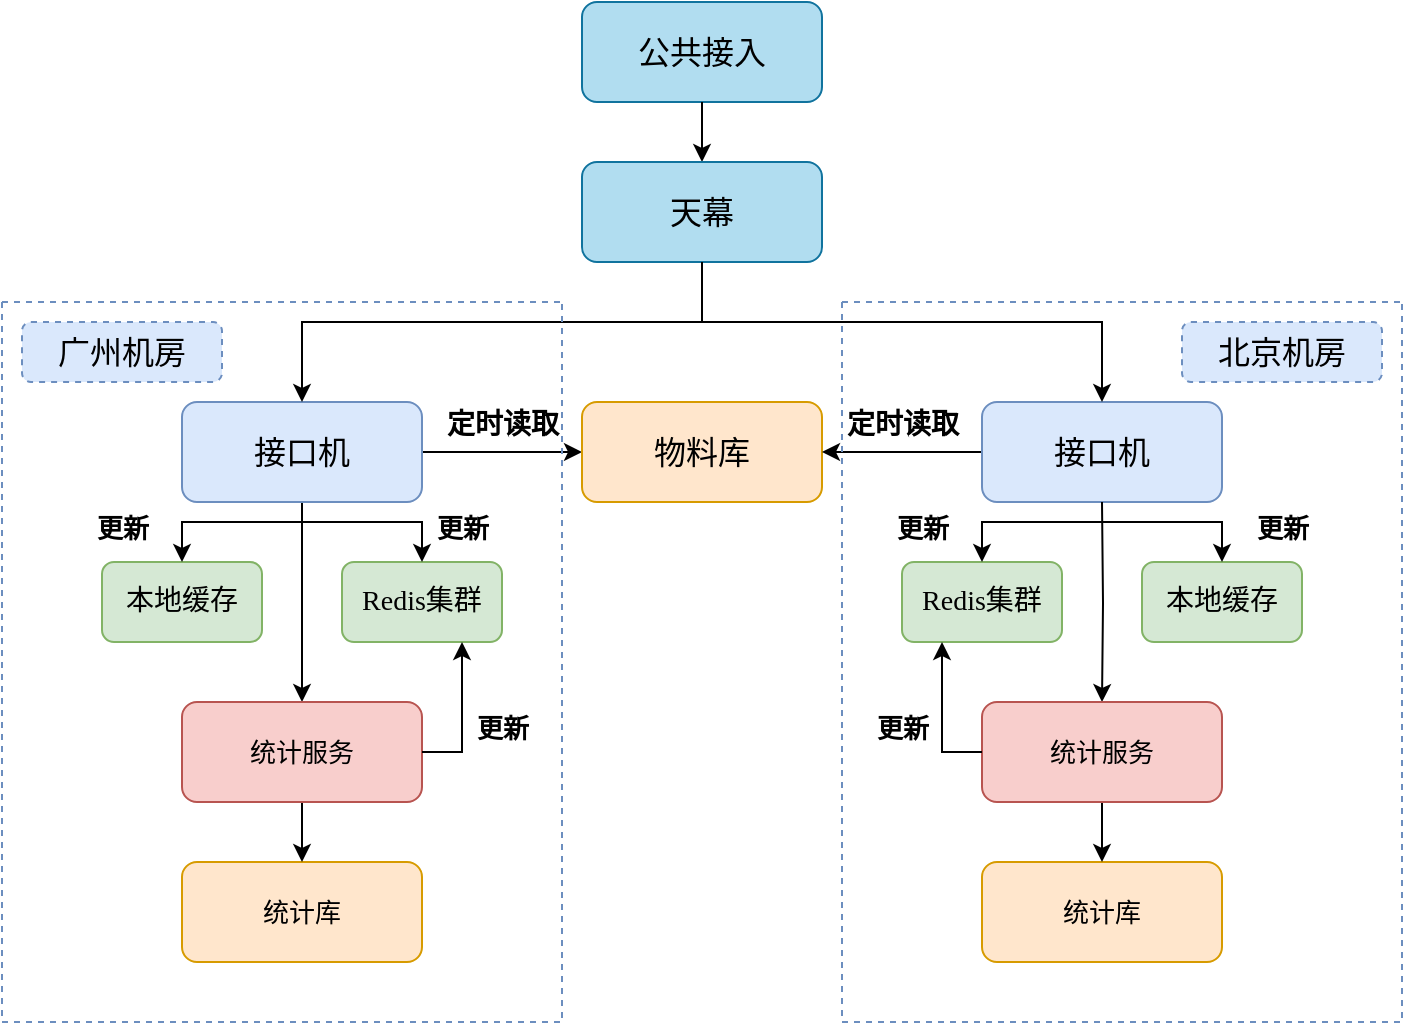 <mxfile version="20.6.2" type="github">
  <diagram id="g9lIh40SCM5yrg_2Grmj" name="第 1 页">
    <mxGraphModel dx="1185" dy="655" grid="1" gridSize="10" guides="1" tooltips="1" connect="1" arrows="1" fold="1" page="1" pageScale="1" pageWidth="827" pageHeight="1169" math="0" shadow="0">
      <root>
        <mxCell id="0" />
        <mxCell id="1" parent="0" />
        <mxCell id="cMaKHw8jRYIHUP9vU9VQ-1" value="&lt;font style=&quot;font-size: 16px;&quot;&gt;公共接入&lt;/font&gt;" style="rounded=1;whiteSpace=wrap;html=1;fillColor=#b1ddf0;strokeColor=#10739e;fontFamily=Verdana;" vertex="1" parent="1">
          <mxGeometry x="340" y="60" width="120" height="50" as="geometry" />
        </mxCell>
        <mxCell id="cMaKHw8jRYIHUP9vU9VQ-2" value="" style="endArrow=classic;html=1;rounded=0;fontFamily=Verdana;fontSize=16;exitX=0.5;exitY=1;exitDx=0;exitDy=0;" edge="1" parent="1" source="cMaKHw8jRYIHUP9vU9VQ-1">
          <mxGeometry width="50" height="50" relative="1" as="geometry">
            <mxPoint x="390" y="430" as="sourcePoint" />
            <mxPoint x="400" y="140" as="targetPoint" />
          </mxGeometry>
        </mxCell>
        <mxCell id="cMaKHw8jRYIHUP9vU9VQ-4" value="天幕" style="rounded=1;whiteSpace=wrap;html=1;fontFamily=Verdana;fontSize=16;fillColor=#b1ddf0;strokeColor=#10739e;" vertex="1" parent="1">
          <mxGeometry x="340" y="140" width="120" height="50" as="geometry" />
        </mxCell>
        <mxCell id="cMaKHw8jRYIHUP9vU9VQ-8" value="" style="edgeStyle=orthogonalEdgeStyle;rounded=0;orthogonalLoop=1;jettySize=auto;html=1;fontFamily=Verdana;fontSize=16;" edge="1" parent="1" source="cMaKHw8jRYIHUP9vU9VQ-5" target="cMaKHw8jRYIHUP9vU9VQ-6">
          <mxGeometry relative="1" as="geometry" />
        </mxCell>
        <mxCell id="cMaKHw8jRYIHUP9vU9VQ-82" value="" style="edgeStyle=orthogonalEdgeStyle;rounded=0;orthogonalLoop=1;jettySize=auto;html=1;fontFamily=Verdana;fontSize=13;" edge="1" parent="1" source="cMaKHw8jRYIHUP9vU9VQ-5" target="cMaKHw8jRYIHUP9vU9VQ-29">
          <mxGeometry relative="1" as="geometry" />
        </mxCell>
        <mxCell id="cMaKHw8jRYIHUP9vU9VQ-5" value="接口机" style="rounded=1;whiteSpace=wrap;html=1;fontFamily=Verdana;fontSize=16;fillColor=#dae8fc;strokeColor=#6c8ebf;" vertex="1" parent="1">
          <mxGeometry x="140" y="260" width="120" height="50" as="geometry" />
        </mxCell>
        <mxCell id="cMaKHw8jRYIHUP9vU9VQ-6" value="物料库" style="rounded=1;whiteSpace=wrap;html=1;fontFamily=Verdana;fontSize=16;fillColor=#ffe6cc;strokeColor=#d79b00;" vertex="1" parent="1">
          <mxGeometry x="340" y="260" width="120" height="50" as="geometry" />
        </mxCell>
        <mxCell id="cMaKHw8jRYIHUP9vU9VQ-10" value="&lt;font style=&quot;font-size: 14px;&quot;&gt;&lt;b&gt;定时读取&lt;/b&gt;&lt;/font&gt;" style="text;strokeColor=none;fillColor=none;html=1;fontSize=16;fontStyle=0;verticalAlign=middle;align=center;fontFamily=Verdana;" vertex="1" parent="1">
          <mxGeometry x="250" y="250" width="100" height="40" as="geometry" />
        </mxCell>
        <mxCell id="cMaKHw8jRYIHUP9vU9VQ-15" value="本地缓存" style="rounded=1;whiteSpace=wrap;html=1;fontFamily=Verdana;fontSize=14;fillColor=#d5e8d4;strokeColor=#82b366;" vertex="1" parent="1">
          <mxGeometry x="100" y="340" width="80" height="40" as="geometry" />
        </mxCell>
        <mxCell id="cMaKHw8jRYIHUP9vU9VQ-16" value="Redis集群" style="rounded=1;whiteSpace=wrap;html=1;fontFamily=Verdana;fontSize=14;fillColor=#d5e8d4;strokeColor=#82b366;" vertex="1" parent="1">
          <mxGeometry x="220" y="340" width="80" height="40" as="geometry" />
        </mxCell>
        <mxCell id="cMaKHw8jRYIHUP9vU9VQ-28" value="统计库" style="rounded=1;whiteSpace=wrap;html=1;fontFamily=Verdana;fontSize=13;fillColor=#ffe6cc;strokeColor=#d79b00;" vertex="1" parent="1">
          <mxGeometry x="140" y="490" width="120" height="50" as="geometry" />
        </mxCell>
        <mxCell id="cMaKHw8jRYIHUP9vU9VQ-87" value="" style="edgeStyle=orthogonalEdgeStyle;rounded=0;orthogonalLoop=1;jettySize=auto;html=1;fontFamily=Verdana;fontSize=13;" edge="1" parent="1" source="cMaKHw8jRYIHUP9vU9VQ-29" target="cMaKHw8jRYIHUP9vU9VQ-28">
          <mxGeometry relative="1" as="geometry" />
        </mxCell>
        <mxCell id="cMaKHw8jRYIHUP9vU9VQ-29" value="统计服务" style="rounded=1;whiteSpace=wrap;html=1;fontFamily=Verdana;fontSize=13;fillColor=#f8cecc;strokeColor=#b85450;" vertex="1" parent="1">
          <mxGeometry x="140" y="410" width="120" height="50" as="geometry" />
        </mxCell>
        <mxCell id="cMaKHw8jRYIHUP9vU9VQ-52" value="&lt;span style=&quot;font-size: 13px;&quot;&gt;更新&lt;/span&gt;" style="text;strokeColor=none;fillColor=none;html=1;fontSize=24;fontStyle=1;verticalAlign=middle;align=center;fontFamily=Verdana;" vertex="1" parent="1">
          <mxGeometry x="230" y="300" width="100" height="40" as="geometry" />
        </mxCell>
        <mxCell id="cMaKHw8jRYIHUP9vU9VQ-84" value="" style="edgeStyle=segmentEdgeStyle;endArrow=classic;html=1;rounded=0;fontFamily=Verdana;fontSize=13;entryX=0.5;entryY=0;entryDx=0;entryDy=0;" edge="1" parent="1" target="cMaKHw8jRYIHUP9vU9VQ-15">
          <mxGeometry width="50" height="50" relative="1" as="geometry">
            <mxPoint x="200" y="320" as="sourcePoint" />
            <mxPoint x="440" y="260" as="targetPoint" />
          </mxGeometry>
        </mxCell>
        <mxCell id="cMaKHw8jRYIHUP9vU9VQ-86" value="" style="edgeStyle=segmentEdgeStyle;endArrow=classic;html=1;rounded=0;fontFamily=Verdana;fontSize=13;entryX=0.5;entryY=0;entryDx=0;entryDy=0;" edge="1" parent="1" target="cMaKHw8jRYIHUP9vU9VQ-16">
          <mxGeometry width="50" height="50" relative="1" as="geometry">
            <mxPoint x="200" y="320" as="sourcePoint" />
            <mxPoint x="440" y="260" as="targetPoint" />
          </mxGeometry>
        </mxCell>
        <mxCell id="cMaKHw8jRYIHUP9vU9VQ-88" value="" style="edgeStyle=segmentEdgeStyle;endArrow=classic;html=1;rounded=0;fontFamily=Verdana;fontSize=13;exitX=1;exitY=0.5;exitDx=0;exitDy=0;entryX=0.75;entryY=1;entryDx=0;entryDy=0;" edge="1" parent="1" source="cMaKHw8jRYIHUP9vU9VQ-29" target="cMaKHw8jRYIHUP9vU9VQ-16">
          <mxGeometry width="50" height="50" relative="1" as="geometry">
            <mxPoint x="390" y="310" as="sourcePoint" />
            <mxPoint x="300" y="400" as="targetPoint" />
          </mxGeometry>
        </mxCell>
        <mxCell id="cMaKHw8jRYIHUP9vU9VQ-89" value="&lt;span style=&quot;font-size: 13px;&quot;&gt;更新&lt;/span&gt;" style="text;strokeColor=none;fillColor=none;html=1;fontSize=24;fontStyle=1;verticalAlign=middle;align=center;fontFamily=Verdana;" vertex="1" parent="1">
          <mxGeometry x="60" y="300" width="100" height="40" as="geometry" />
        </mxCell>
        <mxCell id="cMaKHw8jRYIHUP9vU9VQ-90" value="&lt;span style=&quot;font-size: 13px;&quot;&gt;更新&lt;/span&gt;" style="text;strokeColor=none;fillColor=none;html=1;fontSize=24;fontStyle=1;verticalAlign=middle;align=center;fontFamily=Verdana;" vertex="1" parent="1">
          <mxGeometry x="250" y="400" width="100" height="40" as="geometry" />
        </mxCell>
        <mxCell id="cMaKHw8jRYIHUP9vU9VQ-92" value="" style="edgeStyle=orthogonalEdgeStyle;rounded=0;orthogonalLoop=1;jettySize=auto;html=1;fontFamily=Verdana;fontSize=13;" edge="1" parent="1" source="cMaKHw8jRYIHUP9vU9VQ-91" target="cMaKHw8jRYIHUP9vU9VQ-6">
          <mxGeometry relative="1" as="geometry" />
        </mxCell>
        <mxCell id="cMaKHw8jRYIHUP9vU9VQ-91" value="接口机" style="rounded=1;whiteSpace=wrap;html=1;fontFamily=Verdana;fontSize=16;fillColor=#dae8fc;strokeColor=#6c8ebf;" vertex="1" parent="1">
          <mxGeometry x="540" y="260" width="120" height="50" as="geometry" />
        </mxCell>
        <mxCell id="cMaKHw8jRYIHUP9vU9VQ-93" value="&lt;font style=&quot;font-size: 14px;&quot;&gt;&lt;b&gt;定时读取&lt;/b&gt;&lt;/font&gt;" style="text;strokeColor=none;fillColor=none;html=1;fontSize=16;fontStyle=0;verticalAlign=middle;align=center;fontFamily=Verdana;" vertex="1" parent="1">
          <mxGeometry x="450" y="250" width="100" height="40" as="geometry" />
        </mxCell>
        <mxCell id="cMaKHw8jRYIHUP9vU9VQ-105" value="" style="edgeStyle=orthogonalEdgeStyle;rounded=0;orthogonalLoop=1;jettySize=auto;html=1;fontFamily=Verdana;fontSize=13;" edge="1" parent="1" target="cMaKHw8jRYIHUP9vU9VQ-110">
          <mxGeometry relative="1" as="geometry">
            <mxPoint x="600" y="310" as="sourcePoint" />
          </mxGeometry>
        </mxCell>
        <mxCell id="cMaKHw8jRYIHUP9vU9VQ-106" value="Redis集群" style="rounded=1;whiteSpace=wrap;html=1;fontFamily=Verdana;fontSize=14;fillColor=#d5e8d4;strokeColor=#82b366;" vertex="1" parent="1">
          <mxGeometry x="500" y="340" width="80" height="40" as="geometry" />
        </mxCell>
        <mxCell id="cMaKHw8jRYIHUP9vU9VQ-107" value="本地缓存" style="rounded=1;whiteSpace=wrap;html=1;fontFamily=Verdana;fontSize=14;fillColor=#d5e8d4;strokeColor=#82b366;" vertex="1" parent="1">
          <mxGeometry x="620" y="340" width="80" height="40" as="geometry" />
        </mxCell>
        <mxCell id="cMaKHw8jRYIHUP9vU9VQ-108" value="统计库" style="rounded=1;whiteSpace=wrap;html=1;fontFamily=Verdana;fontSize=13;fillColor=#ffe6cc;strokeColor=#d79b00;" vertex="1" parent="1">
          <mxGeometry x="540" y="490" width="120" height="50" as="geometry" />
        </mxCell>
        <mxCell id="cMaKHw8jRYIHUP9vU9VQ-109" value="" style="edgeStyle=orthogonalEdgeStyle;rounded=0;orthogonalLoop=1;jettySize=auto;html=1;fontFamily=Verdana;fontSize=13;" edge="1" parent="1" source="cMaKHw8jRYIHUP9vU9VQ-110" target="cMaKHw8jRYIHUP9vU9VQ-108">
          <mxGeometry relative="1" as="geometry" />
        </mxCell>
        <mxCell id="cMaKHw8jRYIHUP9vU9VQ-110" value="统计服务" style="rounded=1;whiteSpace=wrap;html=1;fontFamily=Verdana;fontSize=13;fillColor=#f8cecc;strokeColor=#b85450;" vertex="1" parent="1">
          <mxGeometry x="540" y="410" width="120" height="50" as="geometry" />
        </mxCell>
        <mxCell id="cMaKHw8jRYIHUP9vU9VQ-111" value="" style="edgeStyle=segmentEdgeStyle;endArrow=classic;html=1;rounded=0;fontFamily=Verdana;fontSize=13;entryX=0.5;entryY=0;entryDx=0;entryDy=0;" edge="1" parent="1" target="cMaKHw8jRYIHUP9vU9VQ-106">
          <mxGeometry width="50" height="50" relative="1" as="geometry">
            <mxPoint x="600" y="320" as="sourcePoint" />
            <mxPoint x="840" y="260" as="targetPoint" />
          </mxGeometry>
        </mxCell>
        <mxCell id="cMaKHw8jRYIHUP9vU9VQ-112" value="" style="edgeStyle=segmentEdgeStyle;endArrow=classic;html=1;rounded=0;fontFamily=Verdana;fontSize=13;entryX=0.5;entryY=0;entryDx=0;entryDy=0;" edge="1" parent="1" target="cMaKHw8jRYIHUP9vU9VQ-107">
          <mxGeometry width="50" height="50" relative="1" as="geometry">
            <mxPoint x="600" y="320" as="sourcePoint" />
            <mxPoint x="840" y="260" as="targetPoint" />
          </mxGeometry>
        </mxCell>
        <mxCell id="cMaKHw8jRYIHUP9vU9VQ-115" value="" style="edgeStyle=segmentEdgeStyle;endArrow=classic;html=1;rounded=0;fontFamily=Verdana;fontSize=13;exitX=0;exitY=0.5;exitDx=0;exitDy=0;entryX=0.25;entryY=1;entryDx=0;entryDy=0;" edge="1" parent="1" source="cMaKHw8jRYIHUP9vU9VQ-110" target="cMaKHw8jRYIHUP9vU9VQ-106">
          <mxGeometry width="50" height="50" relative="1" as="geometry">
            <mxPoint x="390" y="310" as="sourcePoint" />
            <mxPoint x="440" y="260" as="targetPoint" />
          </mxGeometry>
        </mxCell>
        <mxCell id="cMaKHw8jRYIHUP9vU9VQ-116" value="&lt;span style=&quot;font-size: 13px;&quot;&gt;更新&lt;/span&gt;" style="text;strokeColor=none;fillColor=none;html=1;fontSize=24;fontStyle=1;verticalAlign=middle;align=center;fontFamily=Verdana;" vertex="1" parent="1">
          <mxGeometry x="450" y="400" width="100" height="40" as="geometry" />
        </mxCell>
        <mxCell id="cMaKHw8jRYIHUP9vU9VQ-117" value="&lt;span style=&quot;font-size: 13px;&quot;&gt;更新&lt;/span&gt;" style="text;strokeColor=none;fillColor=none;html=1;fontSize=24;fontStyle=1;verticalAlign=middle;align=center;fontFamily=Verdana;" vertex="1" parent="1">
          <mxGeometry x="460" y="300" width="100" height="40" as="geometry" />
        </mxCell>
        <mxCell id="cMaKHw8jRYIHUP9vU9VQ-118" value="&lt;span style=&quot;font-size: 13px;&quot;&gt;更新&lt;/span&gt;" style="text;strokeColor=none;fillColor=none;html=1;fontSize=24;fontStyle=1;verticalAlign=middle;align=center;fontFamily=Verdana;" vertex="1" parent="1">
          <mxGeometry x="640" y="300" width="100" height="40" as="geometry" />
        </mxCell>
        <mxCell id="cMaKHw8jRYIHUP9vU9VQ-136" style="edgeStyle=orthogonalEdgeStyle;rounded=0;orthogonalLoop=1;jettySize=auto;html=1;exitX=1;exitY=0;exitDx=0;exitDy=0;entryX=0.5;entryY=0;entryDx=0;entryDy=0;fontFamily=Verdana;fontSize=13;" edge="1" parent="1" source="cMaKHw8jRYIHUP9vU9VQ-135" target="cMaKHw8jRYIHUP9vU9VQ-5">
          <mxGeometry relative="1" as="geometry" />
        </mxCell>
        <mxCell id="cMaKHw8jRYIHUP9vU9VQ-137" style="edgeStyle=orthogonalEdgeStyle;rounded=0;orthogonalLoop=1;jettySize=auto;html=1;exitX=0;exitY=0;exitDx=0;exitDy=0;entryX=0.5;entryY=0;entryDx=0;entryDy=0;fontFamily=Verdana;fontSize=13;" edge="1" parent="1" source="cMaKHw8jRYIHUP9vU9VQ-135" target="cMaKHw8jRYIHUP9vU9VQ-91">
          <mxGeometry relative="1" as="geometry" />
        </mxCell>
        <mxCell id="cMaKHw8jRYIHUP9vU9VQ-135" value="" style="shape=partialRectangle;whiteSpace=wrap;html=1;bottom=1;right=1;left=1;top=0;fillColor=none;routingCenterX=-0.5;fontFamily=Verdana;fontSize=13;direction=west;" vertex="1" parent="1">
          <mxGeometry x="200" y="220" width="400" height="20" as="geometry" />
        </mxCell>
        <mxCell id="cMaKHw8jRYIHUP9vU9VQ-140" value="" style="endArrow=none;html=1;rounded=0;fontFamily=Verdana;fontSize=13;exitX=0.5;exitY=1;exitDx=0;exitDy=0;entryX=0.5;entryY=1;entryDx=0;entryDy=0;" edge="1" parent="1" source="cMaKHw8jRYIHUP9vU9VQ-4" target="cMaKHw8jRYIHUP9vU9VQ-135">
          <mxGeometry width="50" height="50" relative="1" as="geometry">
            <mxPoint x="390" y="310" as="sourcePoint" />
            <mxPoint x="440" y="260" as="targetPoint" />
          </mxGeometry>
        </mxCell>
        <mxCell id="cMaKHw8jRYIHUP9vU9VQ-146" value="" style="swimlane;startSize=0;fontFamily=Verdana;fontSize=13;dashed=1;fillColor=#dae8fc;strokeColor=#6c8ebf;" vertex="1" parent="1">
          <mxGeometry x="50" y="210" width="280" height="360" as="geometry" />
        </mxCell>
        <mxCell id="cMaKHw8jRYIHUP9vU9VQ-149" value="广州机房" style="rounded=1;whiteSpace=wrap;html=1;dashed=1;fontFamily=Verdana;fontSize=16;fillColor=#dae8fc;strokeColor=#6c8ebf;" vertex="1" parent="cMaKHw8jRYIHUP9vU9VQ-146">
          <mxGeometry x="10" y="10" width="100" height="30" as="geometry" />
        </mxCell>
        <mxCell id="cMaKHw8jRYIHUP9vU9VQ-147" value="" style="swimlane;startSize=0;fontFamily=Verdana;fontSize=13;dashed=1;fillColor=#dae8fc;strokeColor=#6c8ebf;" vertex="1" parent="1">
          <mxGeometry x="470" y="210" width="280" height="360" as="geometry" />
        </mxCell>
        <mxCell id="cMaKHw8jRYIHUP9vU9VQ-150" value="北京机房" style="rounded=1;whiteSpace=wrap;html=1;dashed=1;fontFamily=Verdana;fontSize=16;fillColor=#dae8fc;strokeColor=#6c8ebf;" vertex="1" parent="cMaKHw8jRYIHUP9vU9VQ-147">
          <mxGeometry x="170" y="10" width="100" height="30" as="geometry" />
        </mxCell>
      </root>
    </mxGraphModel>
  </diagram>
</mxfile>
